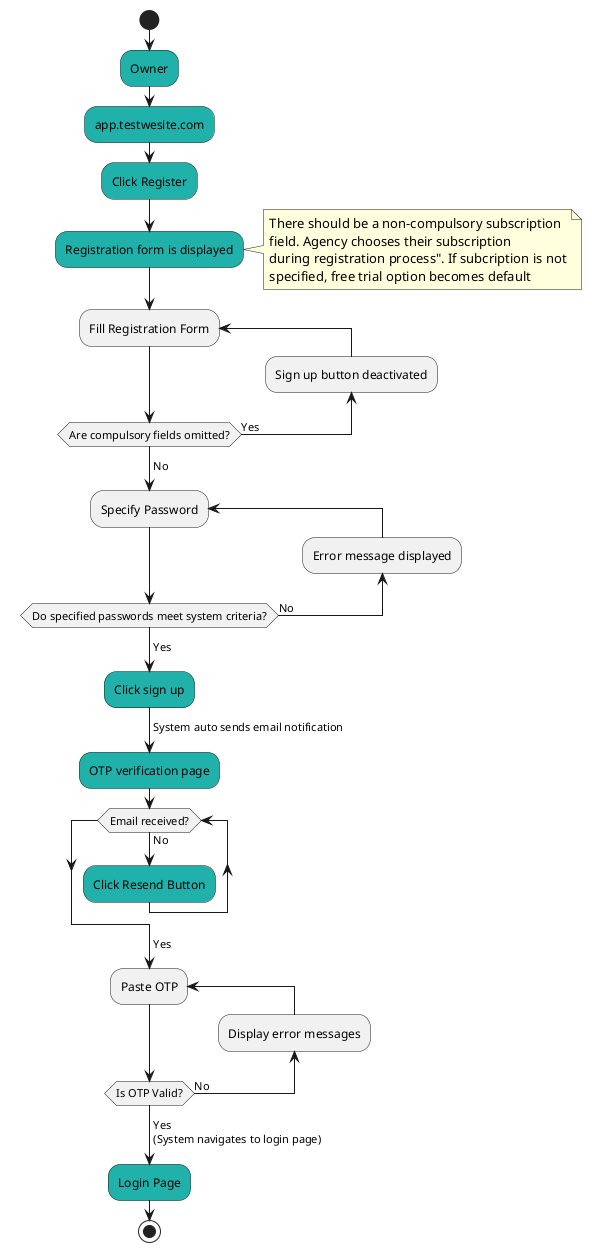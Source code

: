 @startuml
'https://plantuml.com/activity-diagram-beta

start
#LightSeaGreen:Owner;
#LightSeaGreen:app.testwesite.com;
#LightSeaGreen:Click Register;
#LightSeaGreen:Registration form is displayed;
note right
  There should be a non-compulsory subscription
  field. Agency chooses their subscription
  during registration process". If subcription is not
  specified, free trial option becomes default
end note

repeat:Fill Registration Form;
backward:Sign up button deactivated;
repeat while (Are compulsory fields omitted?) is (Yes)

-> No;

repeat:Specify Password;
backward:Error message displayed;
repeat while (Do specified passwords meet system criteria?) is (No)

-> Yes;
#LightSeaGreen:Click sign up;
->System auto sends email notification;

#LightSeaGreen:OTP verification page;
while (Email received?) is (No)
  #LightSeaGreen:Click Resend Button;
endwhile
-> Yes;

repeat:Paste OTP;
backward :Display error messages;
repeat while (Is OTP Valid?) is (No)

-> Yes
(System navigates to login page);

#LightSeaGreen:Login Page;

stop
@enduml

